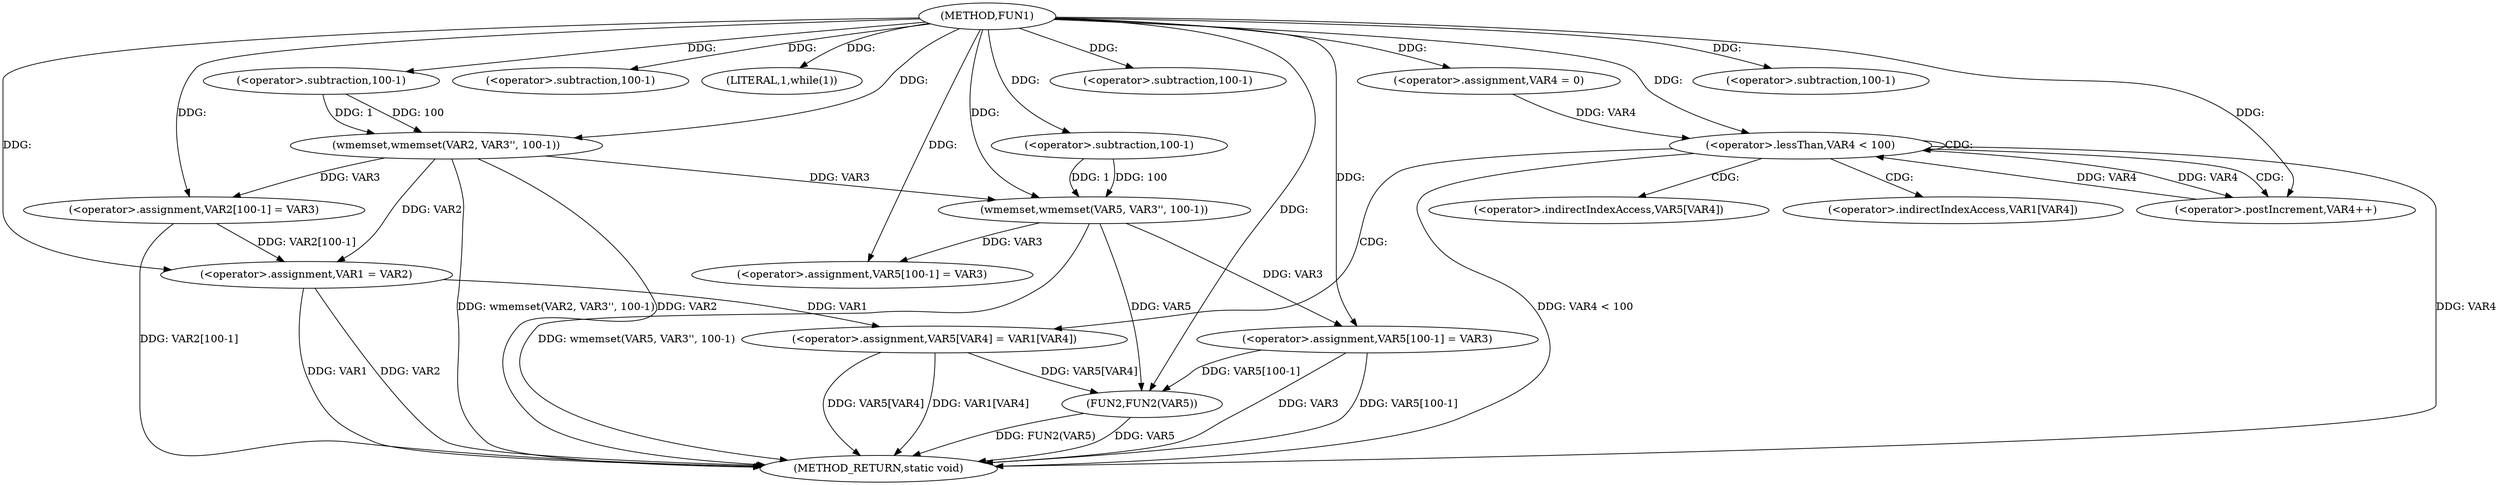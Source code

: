 digraph FUN1 {  
"1000100" [label = "(METHOD,FUN1)" ]
"1000166" [label = "(METHOD_RETURN,static void)" ]
"1000104" [label = "(wmemset,wmemset(VAR2, VAR3'', 100-1))" ]
"1000107" [label = "(<operator>.subtraction,100-1)" ]
"1000110" [label = "(<operator>.assignment,VAR2[100-1] = VAR3)" ]
"1000113" [label = "(<operator>.subtraction,100-1)" ]
"1000118" [label = "(LITERAL,1,while(1))" ]
"1000120" [label = "(<operator>.assignment,VAR1 = VAR2)" ]
"1000127" [label = "(wmemset,wmemset(VAR5, VAR3'', 100-1))" ]
"1000130" [label = "(<operator>.subtraction,100-1)" ]
"1000133" [label = "(<operator>.assignment,VAR5[100-1] = VAR3)" ]
"1000136" [label = "(<operator>.subtraction,100-1)" ]
"1000141" [label = "(<operator>.assignment,VAR4 = 0)" ]
"1000144" [label = "(<operator>.lessThan,VAR4 < 100)" ]
"1000147" [label = "(<operator>.postIncrement,VAR4++)" ]
"1000150" [label = "(<operator>.assignment,VAR5[VAR4] = VAR1[VAR4])" ]
"1000157" [label = "(<operator>.assignment,VAR5[100-1] = VAR3)" ]
"1000160" [label = "(<operator>.subtraction,100-1)" ]
"1000164" [label = "(FUN2,FUN2(VAR5))" ]
"1000151" [label = "(<operator>.indirectIndexAccess,VAR5[VAR4])" ]
"1000154" [label = "(<operator>.indirectIndexAccess,VAR1[VAR4])" ]
  "1000164" -> "1000166"  [ label = "DDG: FUN2(VAR5)"] 
  "1000150" -> "1000166"  [ label = "DDG: VAR5[VAR4]"] 
  "1000104" -> "1000166"  [ label = "DDG: wmemset(VAR2, VAR3'', 100-1)"] 
  "1000104" -> "1000166"  [ label = "DDG: VAR2"] 
  "1000120" -> "1000166"  [ label = "DDG: VAR1"] 
  "1000127" -> "1000166"  [ label = "DDG: wmemset(VAR5, VAR3'', 100-1)"] 
  "1000150" -> "1000166"  [ label = "DDG: VAR1[VAR4]"] 
  "1000157" -> "1000166"  [ label = "DDG: VAR3"] 
  "1000164" -> "1000166"  [ label = "DDG: VAR5"] 
  "1000157" -> "1000166"  [ label = "DDG: VAR5[100-1]"] 
  "1000144" -> "1000166"  [ label = "DDG: VAR4 < 100"] 
  "1000120" -> "1000166"  [ label = "DDG: VAR2"] 
  "1000144" -> "1000166"  [ label = "DDG: VAR4"] 
  "1000110" -> "1000166"  [ label = "DDG: VAR2[100-1]"] 
  "1000100" -> "1000104"  [ label = "DDG: "] 
  "1000107" -> "1000104"  [ label = "DDG: 100"] 
  "1000107" -> "1000104"  [ label = "DDG: 1"] 
  "1000100" -> "1000107"  [ label = "DDG: "] 
  "1000104" -> "1000110"  [ label = "DDG: VAR3"] 
  "1000100" -> "1000110"  [ label = "DDG: "] 
  "1000100" -> "1000113"  [ label = "DDG: "] 
  "1000100" -> "1000118"  [ label = "DDG: "] 
  "1000104" -> "1000120"  [ label = "DDG: VAR2"] 
  "1000110" -> "1000120"  [ label = "DDG: VAR2[100-1]"] 
  "1000100" -> "1000120"  [ label = "DDG: "] 
  "1000100" -> "1000127"  [ label = "DDG: "] 
  "1000104" -> "1000127"  [ label = "DDG: VAR3"] 
  "1000130" -> "1000127"  [ label = "DDG: 100"] 
  "1000130" -> "1000127"  [ label = "DDG: 1"] 
  "1000100" -> "1000130"  [ label = "DDG: "] 
  "1000127" -> "1000133"  [ label = "DDG: VAR3"] 
  "1000100" -> "1000133"  [ label = "DDG: "] 
  "1000100" -> "1000136"  [ label = "DDG: "] 
  "1000100" -> "1000141"  [ label = "DDG: "] 
  "1000141" -> "1000144"  [ label = "DDG: VAR4"] 
  "1000147" -> "1000144"  [ label = "DDG: VAR4"] 
  "1000100" -> "1000144"  [ label = "DDG: "] 
  "1000144" -> "1000147"  [ label = "DDG: VAR4"] 
  "1000100" -> "1000147"  [ label = "DDG: "] 
  "1000120" -> "1000150"  [ label = "DDG: VAR1"] 
  "1000100" -> "1000157"  [ label = "DDG: "] 
  "1000127" -> "1000157"  [ label = "DDG: VAR3"] 
  "1000100" -> "1000160"  [ label = "DDG: "] 
  "1000150" -> "1000164"  [ label = "DDG: VAR5[VAR4]"] 
  "1000157" -> "1000164"  [ label = "DDG: VAR5[100-1]"] 
  "1000127" -> "1000164"  [ label = "DDG: VAR5"] 
  "1000100" -> "1000164"  [ label = "DDG: "] 
  "1000144" -> "1000154"  [ label = "CDG: "] 
  "1000144" -> "1000147"  [ label = "CDG: "] 
  "1000144" -> "1000151"  [ label = "CDG: "] 
  "1000144" -> "1000150"  [ label = "CDG: "] 
  "1000144" -> "1000144"  [ label = "CDG: "] 
}
